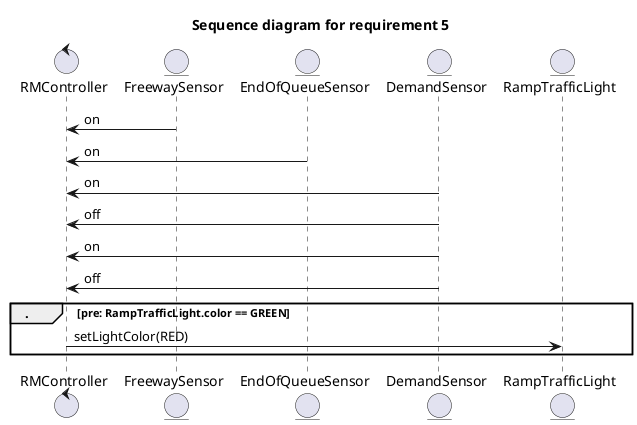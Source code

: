 @startuml

'5) When the FS is ON and the QS is ON,
'if DS is turned ON, it indicates intense traffic over the ramp.
'In this scenario, two cars must cross the TL before it turns RED.
'Then, set TL to GREEN. After DS is OFF, ON and OFF (two cars),
'turn TL to RED.

title "Sequence diagram for requirement 5"

control RMController as RMC
entity FreewaySensor
entity EndOfQueueSensor
entity DemandSensor
entity RampTrafficLight

FreewaySensor -> RMC: on
EndOfQueueSensor -> RMC: on
DemandSensor -> RMC: on

DemandSensor -> RMC: off
DemandSensor -> RMC: on
DemandSensor -> RMC: off

group . [pre: RampTrafficLight.color == GREEN]
    RMC -> RampTrafficLight: setLightColor(RED)
end


@enduml